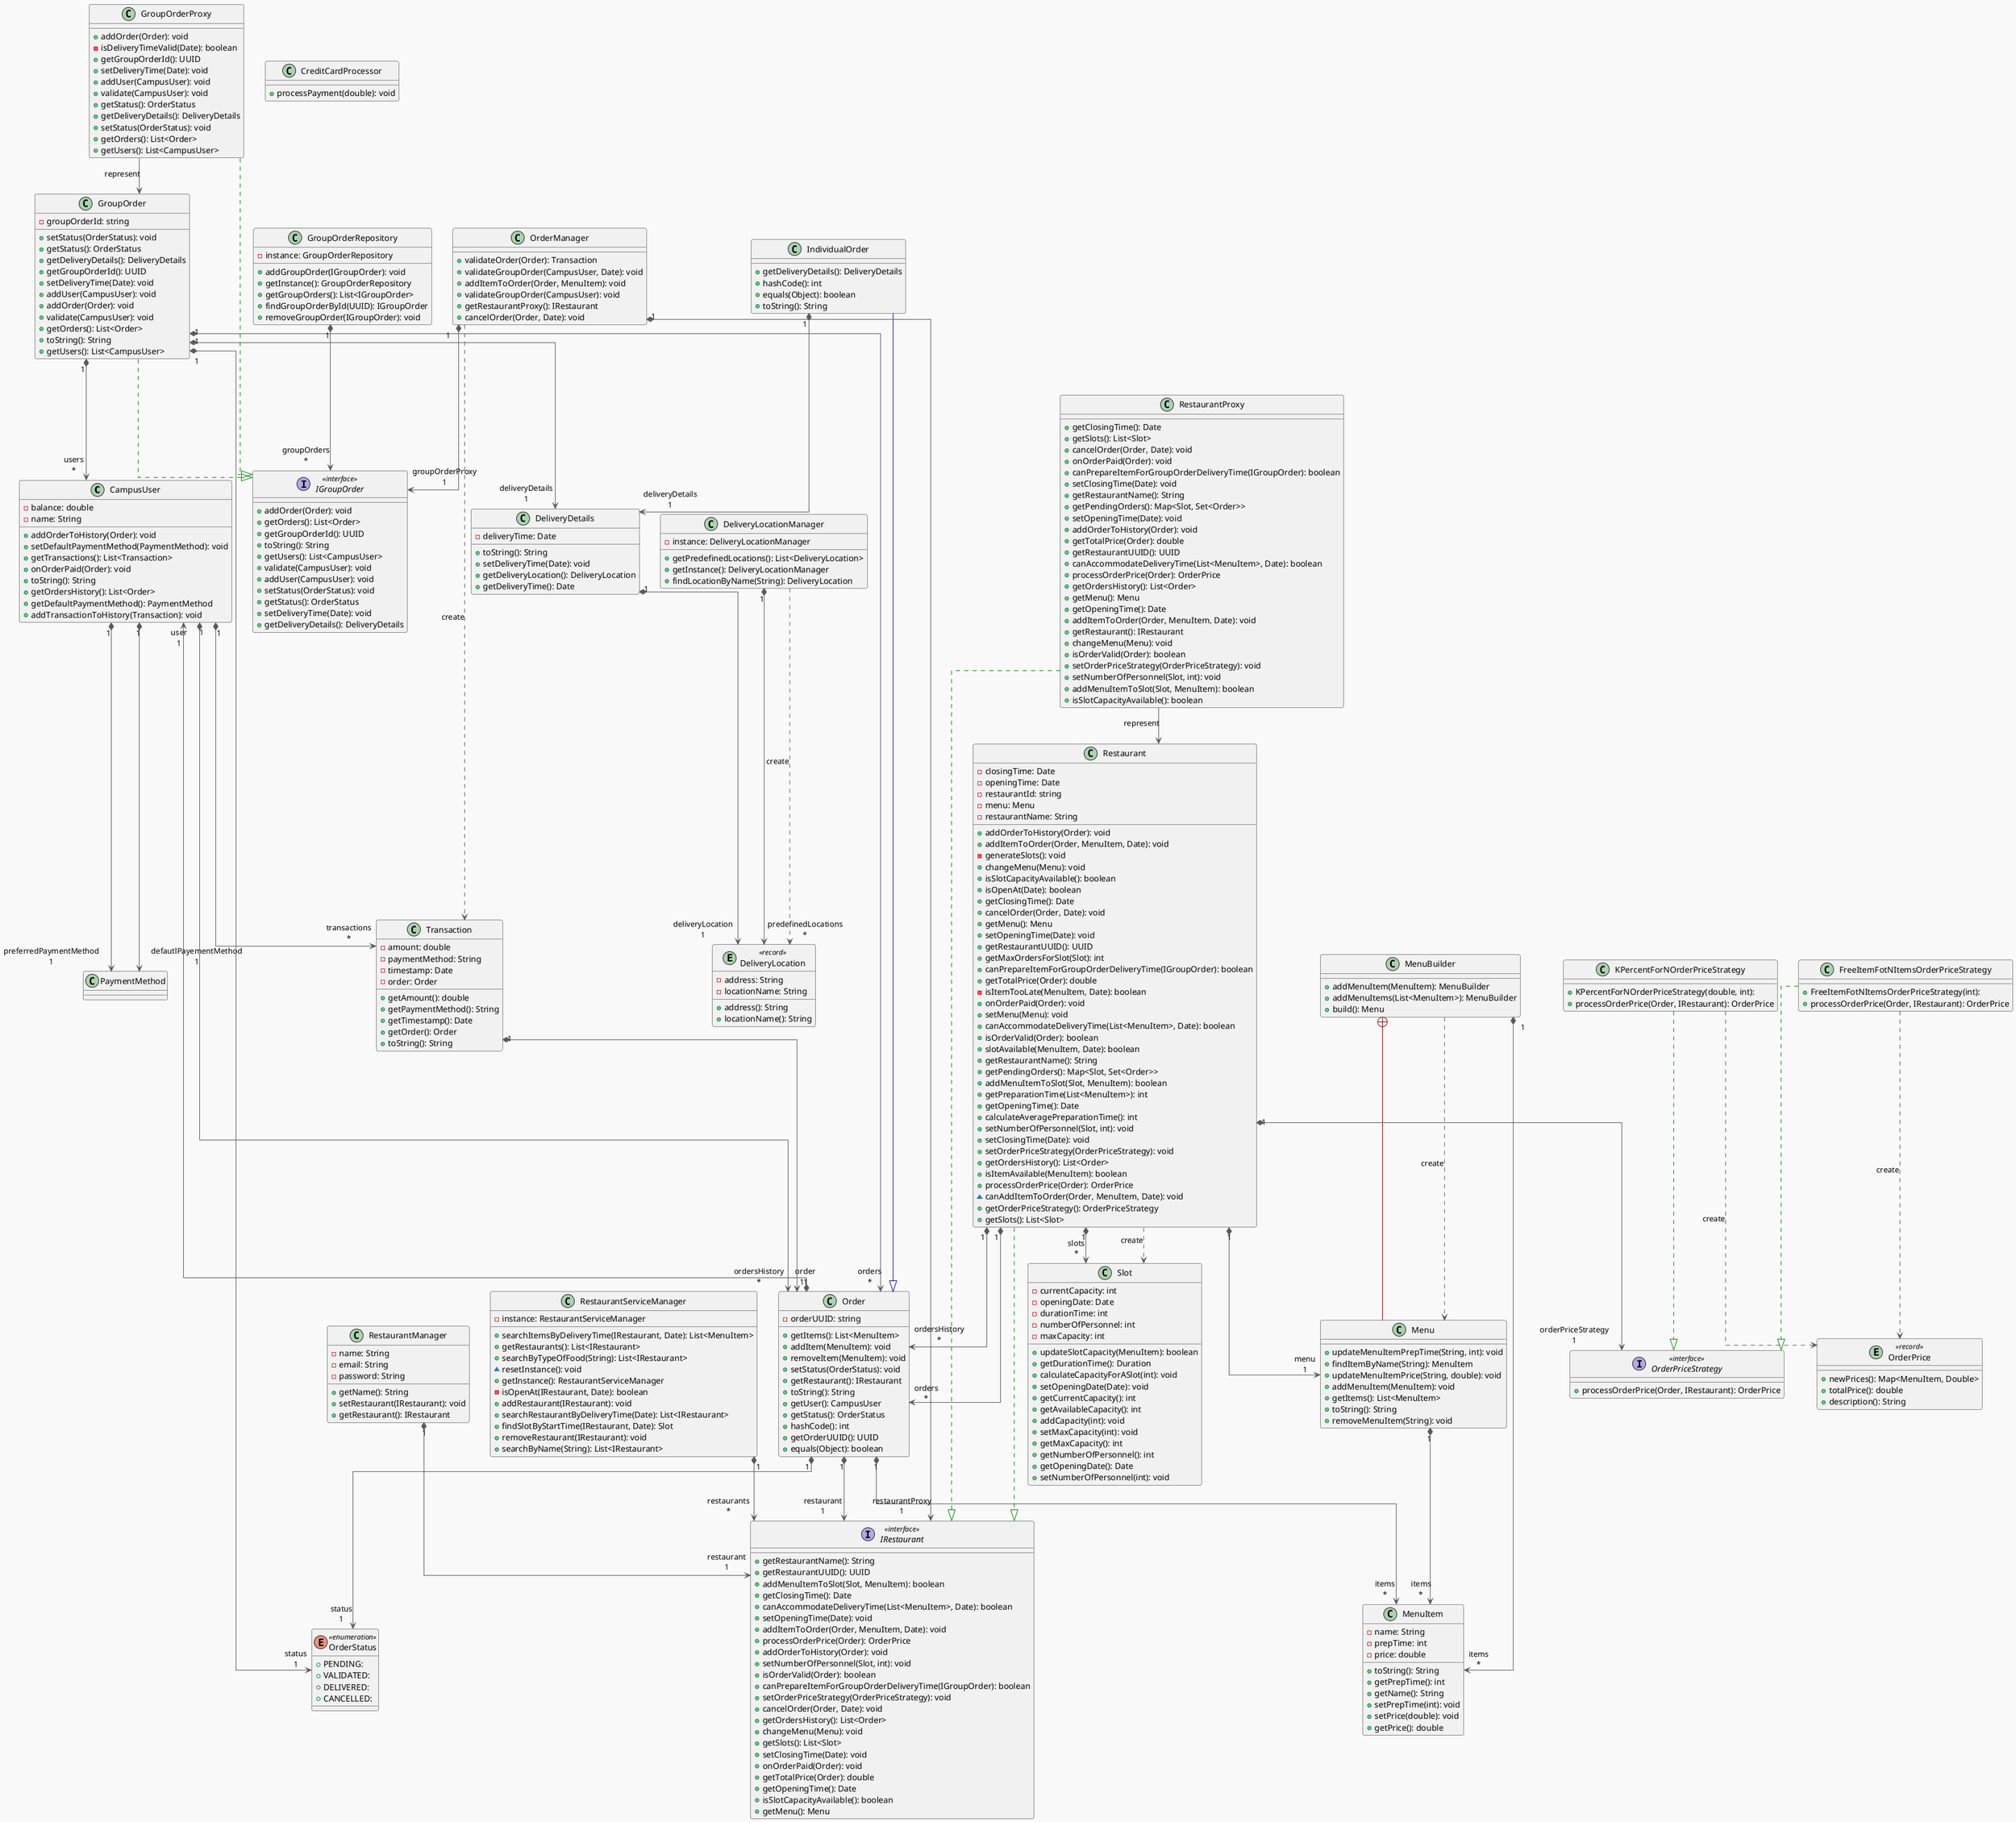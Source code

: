@startuml
!theme mars
top to bottom direction
skinparam linetype ortho

class CampusUser {
  - balance: double
  - name: String
  + addOrderToHistory(Order): void
  + setDefaultPaymentMethod(PaymentMethod): void
  + getTransactions(): List<Transaction>
  + onOrderPaid(Order): void
  + toString(): String
  + getOrdersHistory(): List<Order>
  + getDefaultPaymentMethod(): PaymentMethod
  + addTransactionToHistory(Transaction): void
}
class CreditCardProcessor {
  + processPayment(double): void
}
class DeliveryDetails {
  - deliveryTime: Date
  + toString(): String
  + setDeliveryTime(Date): void
  + getDeliveryLocation(): DeliveryLocation
  + getDeliveryTime(): Date
}
entity DeliveryLocation << record >> {
  - address: String
  - locationName: String
  + address(): String
  + locationName(): String
}
class DeliveryLocationManager {
  - instance: DeliveryLocationManager
  + getPredefinedLocations(): List<DeliveryLocation>
  + getInstance(): DeliveryLocationManager
  + findLocationByName(String): DeliveryLocation
}
class GroupOrder {
  - groupOrderId: string
  + setStatus(OrderStatus): void
  + getStatus(): OrderStatus
  + getDeliveryDetails(): DeliveryDetails
  + getGroupOrderId(): UUID
  + setDeliveryTime(Date): void
  + addUser(CampusUser): void
  + addOrder(Order): void
  + validate(CampusUser): void
  + getOrders(): List<Order>
  + toString(): String
  + getUsers(): List<CampusUser>
}
class GroupOrderProxy {
  + addOrder(Order): void
  - isDeliveryTimeValid(Date): boolean
  + getGroupOrderId(): UUID
  + setDeliveryTime(Date): void
  + addUser(CampusUser): void
  + validate(CampusUser): void
  + getStatus(): OrderStatus
  + getDeliveryDetails(): DeliveryDetails
  + setStatus(OrderStatus): void
  + getOrders(): List<Order>
  + getUsers(): List<CampusUser>
}
class GroupOrderRepository {
  - instance: GroupOrderRepository
  + addGroupOrder(IGroupOrder): void
  + getInstance(): GroupOrderRepository
  + getGroupOrders(): List<IGroupOrder>
  + findGroupOrderById(UUID): IGroupOrder
  + removeGroupOrder(IGroupOrder): void
}
interface IGroupOrder << interface >> {
  + addOrder(Order): void
  + getOrders(): List<Order>
  + getGroupOrderId(): UUID
  + toString(): String
  + getUsers(): List<CampusUser>
  + validate(CampusUser): void
  + addUser(CampusUser): void
  + setStatus(OrderStatus): void
  + getStatus(): OrderStatus
  + setDeliveryTime(Date): void
  + getDeliveryDetails(): DeliveryDetails
}
interface IRestaurant << interface >> {
  + getRestaurantName(): String
  + getRestaurantUUID(): UUID
  + addMenuItemToSlot(Slot, MenuItem): boolean
  + getClosingTime(): Date
  + canAccommodateDeliveryTime(List<MenuItem>, Date): boolean
  + setOpeningTime(Date): void
  + addItemToOrder(Order, MenuItem, Date): void
  + processOrderPrice(Order): OrderPrice
  + addOrderToHistory(Order): void
  + setNumberOfPersonnel(Slot, int): void
  + isOrderValid(Order): boolean
  + canPrepareItemForGroupOrderDeliveryTime(IGroupOrder): boolean
  + setOrderPriceStrategy(OrderPriceStrategy): void
  + cancelOrder(Order, Date): void
  + getOrdersHistory(): List<Order>
  + changeMenu(Menu): void
  + getSlots(): List<Slot>
  + setClosingTime(Date): void
  + onOrderPaid(Order): void
  + getTotalPrice(Order): double
  + getOpeningTime(): Date
  + isSlotCapacityAvailable(): boolean
  + getMenu(): Menu
}
class IndividualOrder {
  + getDeliveryDetails(): DeliveryDetails
  + hashCode(): int
  + equals(Object): boolean
  + toString(): String
}
class Menu {
  + updateMenuItemPrepTime(String, int): void
  + findItemByName(String): MenuItem
  + updateMenuItemPrice(String, double): void
  + addMenuItem(MenuItem): void
  + getItems(): List<MenuItem>
  + toString(): String
  + removeMenuItem(String): void
}
class MenuBuilder {
  + addMenuItem(MenuItem): MenuBuilder
  + addMenuItems(List<MenuItem>): MenuBuilder
  + build(): Menu
}
class MenuItem {
  - name: String
  - prepTime: int
  - price: double
  + toString(): String
  + getPrepTime(): int
  + getName(): String
  + setPrepTime(int): void
  + setPrice(double): void
  + getPrice(): double
}
class Order {
  - orderUUID: string
  + getItems(): List<MenuItem>
  + addItem(MenuItem): void
  + removeItem(MenuItem): void
  + setStatus(OrderStatus): void
  + getRestaurant(): IRestaurant
  + toString(): String
  + getUser(): CampusUser
  + getStatus(): OrderStatus
  + hashCode(): int
  + getOrderUUID(): UUID
  + equals(Object): boolean
}
class OrderManager {
  + validateOrder(Order): Transaction
  + validateGroupOrder(CampusUser, Date): void
  + addItemToOrder(Order, MenuItem): void
  + validateGroupOrder(CampusUser): void
  + getRestaurantProxy(): IRestaurant
  + cancelOrder(Order, Date): void
}
enum OrderStatus << enumeration >> {
  + PENDING:
  + VALIDATED:
  + DELIVERED:
  + CANCELLED:
}
class Restaurant {
  - closingTime: Date
  - openingTime: Date
  - restaurantId: string
  - menu: Menu
  - restaurantName: String
  + addOrderToHistory(Order): void
  + addItemToOrder(Order, MenuItem, Date): void
  - generateSlots(): void
  + changeMenu(Menu): void
  + isSlotCapacityAvailable(): boolean
  + isOpenAt(Date): boolean
  + getClosingTime(): Date
  + cancelOrder(Order, Date): void
  + getMenu(): Menu
  + setOpeningTime(Date): void
  + getRestaurantUUID(): UUID
  + getMaxOrdersForSlot(Slot): int
  + canPrepareItemForGroupOrderDeliveryTime(IGroupOrder): boolean
  + getTotalPrice(Order): double
  - isItemTooLate(MenuItem, Date): boolean
  + onOrderPaid(Order): void
  + setMenu(Menu): void
  + canAccommodateDeliveryTime(List<MenuItem>, Date): boolean
  + isOrderValid(Order): boolean
  + slotAvailable(MenuItem, Date): boolean
  + getRestaurantName(): String
  + getPendingOrders(): Map<Slot, Set<Order>>
  + addMenuItemToSlot(Slot, MenuItem): boolean
  + getPreparationTime(List<MenuItem>): int
  + getOpeningTime(): Date
  + calculateAveragePreparationTime(): int
  + setNumberOfPersonnel(Slot, int): void
  + setClosingTime(Date): void
  + setOrderPriceStrategy(OrderPriceStrategy): void
  + getOrdersHistory(): List<Order>
  + isItemAvailable(MenuItem): boolean
  + processOrderPrice(Order): OrderPrice
  ~ canAddItemToOrder(Order, MenuItem, Date): void
  + getOrderPriceStrategy(): OrderPriceStrategy
  + getSlots(): List<Slot>
}
class RestaurantManager {
  - name: String
  - email: String
  - password: String
  + getName(): String
  + setRestaurant(IRestaurant): void
  + getRestaurant(): IRestaurant
}
class RestaurantProxy {
  + getClosingTime(): Date
  + getSlots(): List<Slot>
  + cancelOrder(Order, Date): void
  + onOrderPaid(Order): void
  + canPrepareItemForGroupOrderDeliveryTime(IGroupOrder): boolean
  + setClosingTime(Date): void
  + getRestaurantName(): String
  + getPendingOrders(): Map<Slot, Set<Order>>
  + setOpeningTime(Date): void
  + addOrderToHistory(Order): void
  + getTotalPrice(Order): double
  + getRestaurantUUID(): UUID
  + canAccommodateDeliveryTime(List<MenuItem>, Date): boolean
  + processOrderPrice(Order): OrderPrice
  + getOrdersHistory(): List<Order>
  + getMenu(): Menu
  + getOpeningTime(): Date
  + addItemToOrder(Order, MenuItem, Date): void
  + getRestaurant(): IRestaurant
  + changeMenu(Menu): void
  + isOrderValid(Order): boolean
  + setOrderPriceStrategy(OrderPriceStrategy): void
  + setNumberOfPersonnel(Slot, int): void
  + addMenuItemToSlot(Slot, MenuItem): boolean
  + isSlotCapacityAvailable(): boolean
}
class RestaurantServiceManager {
  - instance: RestaurantServiceManager
  + searchItemsByDeliveryTime(IRestaurant, Date): List<MenuItem>
  + getRestaurants(): List<IRestaurant>
  + searchByTypeOfFood(String): List<IRestaurant>
  ~ resetInstance(): void
  + getInstance(): RestaurantServiceManager
  - isOpenAt(IRestaurant, Date): boolean
  + addRestaurant(IRestaurant): void
  + searchRestaurantByDeliveryTime(Date): List<IRestaurant>
  + findSlotByStartTime(IRestaurant, Date): Slot
  + removeRestaurant(IRestaurant): void
  + searchByName(String): List<IRestaurant>
}
class Slot {
  - currentCapacity: int
  - openingDate: Date
  - durationTime: int
  - numberOfPersonnel: int
  - maxCapacity: int
  + updateSlotCapacity(MenuItem): boolean
  + getDurationTime(): Duration
  + calculateCapacityForASlot(int): void
  + setOpeningDate(Date): void
  + getCurrentCapacity(): int
  + getAvailableCapacity(): int
  + addCapacity(int): void
  + setMaxCapacity(int): void
  + getMaxCapacity(): int
  + getNumberOfPersonnel(): int
  + getOpeningDate(): Date
  + setNumberOfPersonnel(int): void
}
class Transaction {
  - amount: double
  - paymentMethod: String
  - timestamp: Date
  - order: Order
  + getAmount(): double
  + getPaymentMethod(): String
  + getTimestamp(): Date
  + getOrder(): Order
  + toString(): String
}
class FreeItemFotNItemsOrderPriceStrategy {
  + FreeItemFotNItemsOrderPriceStrategy(int):
  + processOrderPrice(Order, IRestaurant): OrderPrice
}
class KPercentForNOrderPriceStrategy {
  + KPercentForNOrderPriceStrategy(double, int):
  + processOrderPrice(Order, IRestaurant): OrderPrice
}
entity OrderPrice << record >> {
  + newPrices(): Map<MenuItem, Double>
  + totalPrice(): double
  + description(): String
}
interface OrderPriceStrategy << interface >> {
  + processOrderPrice(Order, IRestaurant): OrderPrice
}

CampusUser                "1" *-[#595959,plain]-> "ordersHistory\n*" Order
CampusUser                "1" *-[#595959,plain]-> "preferredPaymentMethod\n1" PaymentMethod
CampusUser                "1" *-[#595959,plain]-> "defautlPayementMethod\n1" PaymentMethod
CampusUser                "1" *-[#595959,plain]-> "transactions\n*" Transaction
DeliveryDetails           "1" *-[#595959,plain]-> "deliveryLocation\n1" DeliveryLocation
DeliveryLocationManager   "1" *-[#595959,plain]-> "predefinedLocations\n*" DeliveryLocation
DeliveryLocationManager    -[#595959,dashed]->  DeliveryLocation          : "«create»"
GroupOrder                "1" *-[#595959,plain]-> "users\n*" CampusUser
GroupOrder                "1" *-[#595959,plain]-> "deliveryDetails\n1" DeliveryDetails
GroupOrder                 -[#008200,dashed]-^  IGroupOrder
GroupOrder                "1" *-[#595959,plain]-> "orders\n*" Order
GroupOrder                "1" *-[#595959,plain]-> "status\n1" OrderStatus
GroupOrderProxy            -[#008200,dashed]-^  IGroupOrder
GroupOrderProxy           -[#595959,plain]-> "represent\n" GroupOrder
GroupOrderRepository      "1" *-[#595959,plain]-> "groupOrders\n*" IGroupOrder
IndividualOrder           "1" *-[#595959,plain]-> "deliveryDetails\n1" DeliveryDetails
IndividualOrder            -[#000082,plain]-^  Order
Menu                      "1" *-[#595959,plain]-> "items\n*" MenuItem
MenuBuilder                +-[#820000,plain]-  Menu
MenuBuilder                -[#595959,dashed]->  Menu                      : "«create»"
MenuBuilder               "1" *-[#595959,plain]-> "items\n*" MenuItem
Order                     "1" *-[#595959,plain]-> "user\n1" CampusUser
Order                     "1" *-[#595959,plain]-> "restaurant\n1" IRestaurant
Order                     "1" *-[#595959,plain]-> "items\n*" MenuItem
Order                     "1" *-[#595959,plain]-> "status\n1" OrderStatus
OrderManager              "1" *-[#595959,plain]-> "groupOrderProxy\n1" IGroupOrder
OrderManager              "1" *-[#595959,plain]-> "restaurantProxy\n1" IRestaurant
OrderManager               -[#595959,dashed]->  Transaction               : "«create»"
Restaurant                 -[#008200,dashed]-^  IRestaurant
Restaurant                "1" *-[#595959,plain]-> "menu\n1" Menu
Restaurant                "1" *-[#595959,plain]-> "ordersHistory\n*" Order
Restaurant                "1" *-[#595959,plain]-> "slots\n*" Slot
Restaurant                "1" *-[#595959,plain]-> "orders\n*" Order
Restaurant                 -[#595959,dashed]->  Slot                      : "«create»"
RestaurantManager         "1" *-[#595959,plain]-> "restaurant\n1" IRestaurant
RestaurantProxy            -[#008200,dashed]-^  IRestaurant
RestaurantProxy           -[#595959,plain]-> "represent\n" Restaurant
RestaurantServiceManager  "1" *-[#595959,plain]-> "restaurants\n*" IRestaurant
Transaction               "1" *-[#595959,plain]-> "order\n1" Order
FreeItemFotNItemsOrderPriceStrategy  -[#595959,dashed]->  OrderPrice                          : "«create»"
FreeItemFotNItemsOrderPriceStrategy  -[#008200,dashed]-^  OrderPriceStrategy
KPercentForNOrderPriceStrategy       -[#595959,dashed]->  OrderPrice                          : "«create»"
KPercentForNOrderPriceStrategy       -[#008200,dashed]-^  OrderPriceStrategy
Restaurant                "1" *-[#595959,plain]-> "orderPriceStrategy\n1" OrderPriceStrategy
@enduml



